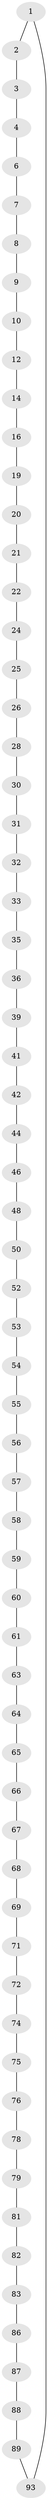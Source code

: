 // original degree distribution, {2: 1.0}
// Generated by graph-tools (version 1.1) at 2025/20/03/04/25 18:20:00]
// undirected, 65 vertices, 65 edges
graph export_dot {
graph [start="1"]
  node [color=gray90,style=filled];
  1;
  2;
  3;
  4 [super="+5"];
  6;
  7;
  8;
  9;
  10 [super="+11"];
  12 [super="+13"];
  14 [super="+15"];
  16 [super="+17"];
  19;
  20;
  21;
  22 [super="+23"];
  24;
  25;
  26 [super="+27"];
  28 [super="+29"];
  30;
  31;
  32;
  33 [super="+34"];
  35;
  36 [super="+37"];
  39 [super="+40"];
  41;
  42 [super="+43"];
  44 [super="+45"];
  46 [super="+47"];
  48 [super="+49"];
  50 [super="+51"];
  52;
  53;
  54;
  55;
  56;
  57;
  58;
  59;
  60;
  61 [super="+62"];
  63;
  64;
  65;
  66;
  67;
  68;
  69 [super="+70"];
  71;
  72 [super="+73"];
  74;
  75;
  76 [super="+77"];
  78;
  79 [super="+80"];
  81;
  82;
  83 [super="+84"];
  86;
  87;
  88;
  89 [super="+90"];
  93;
  1 -- 2;
  1 -- 93;
  2 -- 3;
  3 -- 4;
  4 -- 6;
  6 -- 7;
  7 -- 8;
  8 -- 9;
  9 -- 10;
  10 -- 12;
  12 -- 14;
  14 -- 16;
  16 -- 19;
  19 -- 20;
  20 -- 21;
  21 -- 22;
  22 -- 24;
  24 -- 25;
  25 -- 26;
  26 -- 28;
  28 -- 30;
  30 -- 31;
  31 -- 32;
  32 -- 33;
  33 -- 35;
  35 -- 36;
  36 -- 39;
  39 -- 41;
  41 -- 42;
  42 -- 44;
  44 -- 46;
  46 -- 48;
  48 -- 50;
  50 -- 52;
  52 -- 53;
  53 -- 54;
  54 -- 55;
  55 -- 56;
  56 -- 57;
  57 -- 58;
  58 -- 59;
  59 -- 60;
  60 -- 61;
  61 -- 63;
  63 -- 64;
  64 -- 65;
  65 -- 66;
  66 -- 67;
  67 -- 68;
  68 -- 69;
  69 -- 71;
  71 -- 72;
  72 -- 74;
  74 -- 75;
  75 -- 76;
  76 -- 78;
  78 -- 79;
  79 -- 81;
  81 -- 82;
  82 -- 83;
  83 -- 86;
  86 -- 87;
  87 -- 88;
  88 -- 89;
  89 -- 93;
}
